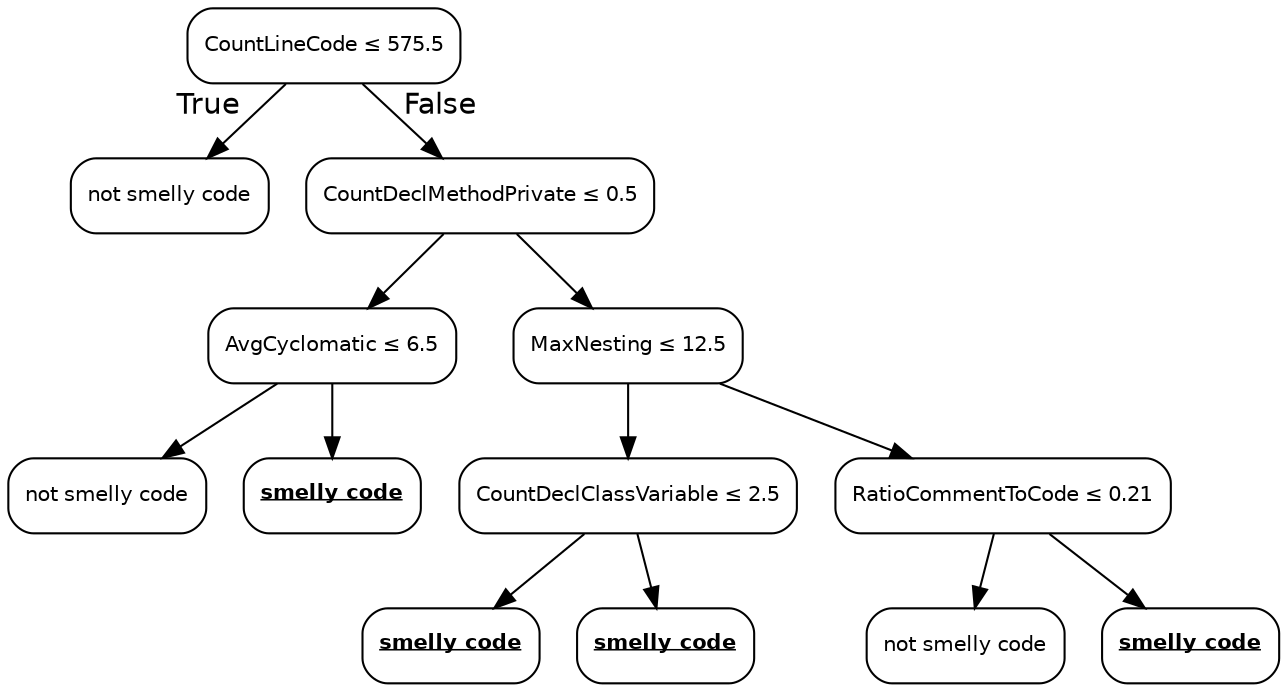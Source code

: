 digraph Tree {
node [color="black", fontname=helvetica, shape=box, style="rounded", width=0.5, fontsize=10];
edge [fontname=helvetica];
0 [label=<CountLineCode &le; 575.5>];
1 [label=<not smelly code>];
0 -> 1  [headlabel="True", labelangle=45, labeldistance="2.5"];
2 [label=<CountDeclMethodPrivate &le; 0.5>];
0 -> 2  [headlabel="False", labelangle="-45", labeldistance="2.5"];
3 [label=<AvgCyclomatic &le; 6.5>];
2 -> 3;
5 [label=<not smelly code>];
3 -> 5;
6 [label=<<u><b>smelly code</b></u>>];
3 -> 6;
4 [label=<MaxNesting &le; 12.5>];
2 -> 4;
7 [label=<CountDeclClassVariable &le; 2.5>];
4 -> 7;
11 [label=<<u><b>smelly code</b></u>>];
7 -> 11;
12 [label=<<u><b>smelly code</b></u>>];
7 -> 12;
8 [label=<RatioCommentToCode &le; 0.21>];
4 -> 8;
9 [label=<not smelly code>];
8 -> 9;
10 [label=<<u><b>smelly code</b></u>>];
8 -> 10;
}
